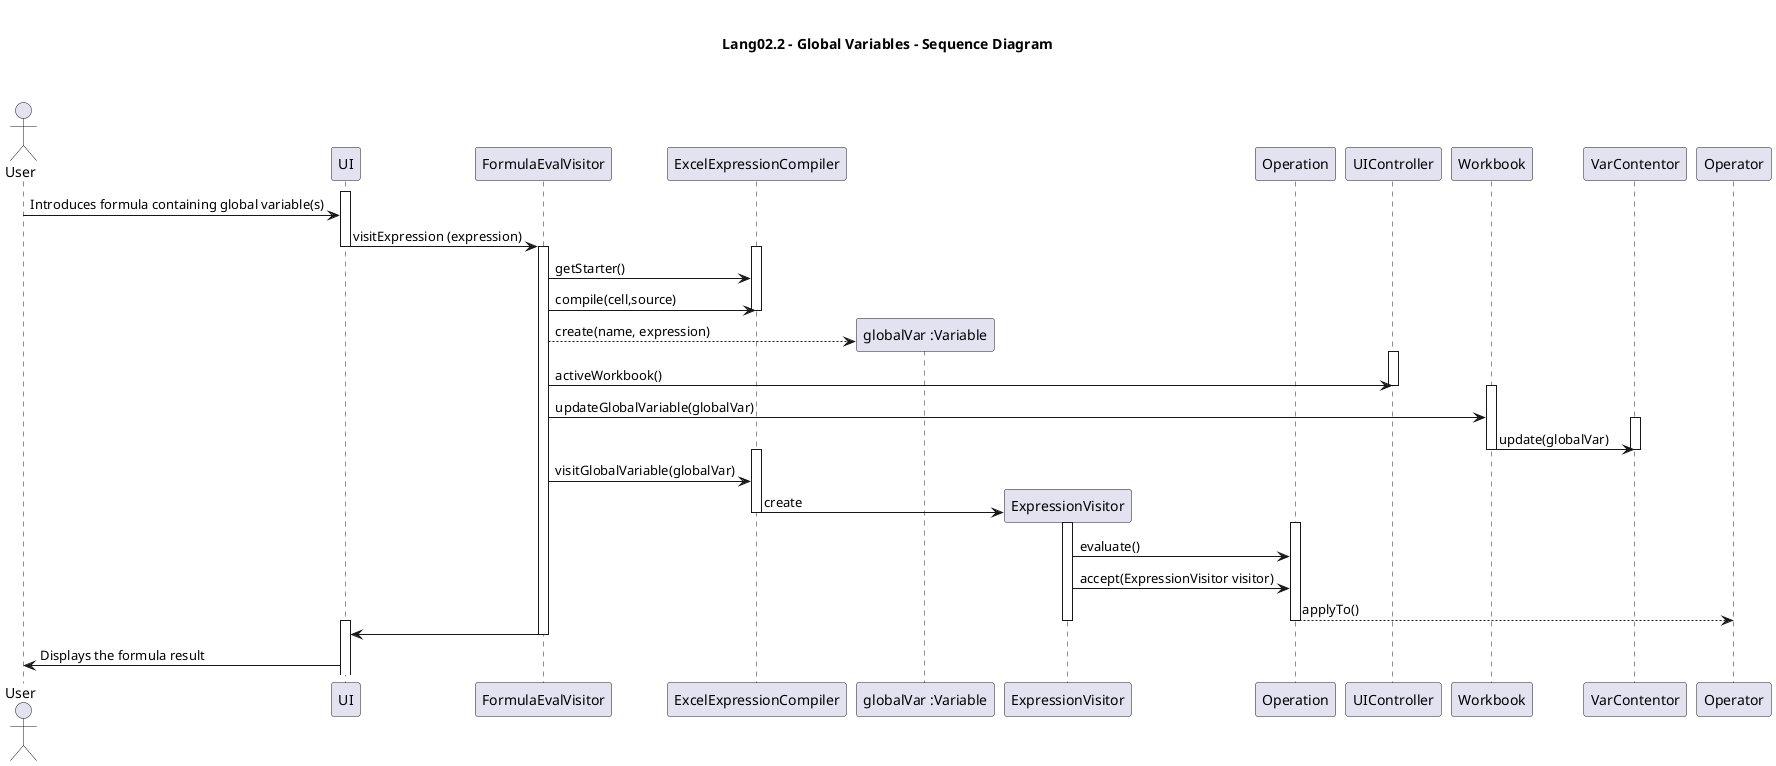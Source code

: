 @startuml lang02_2_sd.png

actor User
participant "UI"
participant "FormulaEvalVisitor" as FEV
participant "ExcelExpressionCompiler" as Compiler
participant "globalVar :Variable" as Var
participant "ExpressionVisitor"
participant "Operation"
participant "UIController" as ctrl
participant "Workbook" as work
participant "VarContentor" as Contentor

title \nLang02.2 - Global Variables - Sequence Diagram\n\n

activate UI
User -> UI : Introduces formula containing global variable(s)
UI -> FEV : visitExpression (expression)
deactivate UI
activate FEV
activate Compiler
FEV -> Compiler : getStarter()
FEV -> Compiler : compile(cell,source)
deactivate Compiler

create Var
FEV --> Var : create(name, expression)

activate ctrl
FEV -> ctrl : activeWorkbook()
deactivate ctrl
activate work
FEV -> work: updateGlobalVariable(globalVar)
activate Contentor
work -> Contentor : update(globalVar)
deactivate Contentor
deactivate work

activate Compiler
FEV -> Compiler : visitGlobalVariable(globalVar)
create ExpressionVisitor
Compiler->ExpressionVisitor : create
deactivate Compiler
activate ExpressionVisitor
activate Operation
ExpressionVisitor -> Operation : evaluate()
ExpressionVisitor -> Operation : accept(ExpressionVisitor visitor)
Operation --> Operator : applyTo()
deactivate Operation
deactivate ExpressionVisitor
activate UI
FEV -> UI
deactivate FEV
UI -> User : Displays the formula result
@enduml